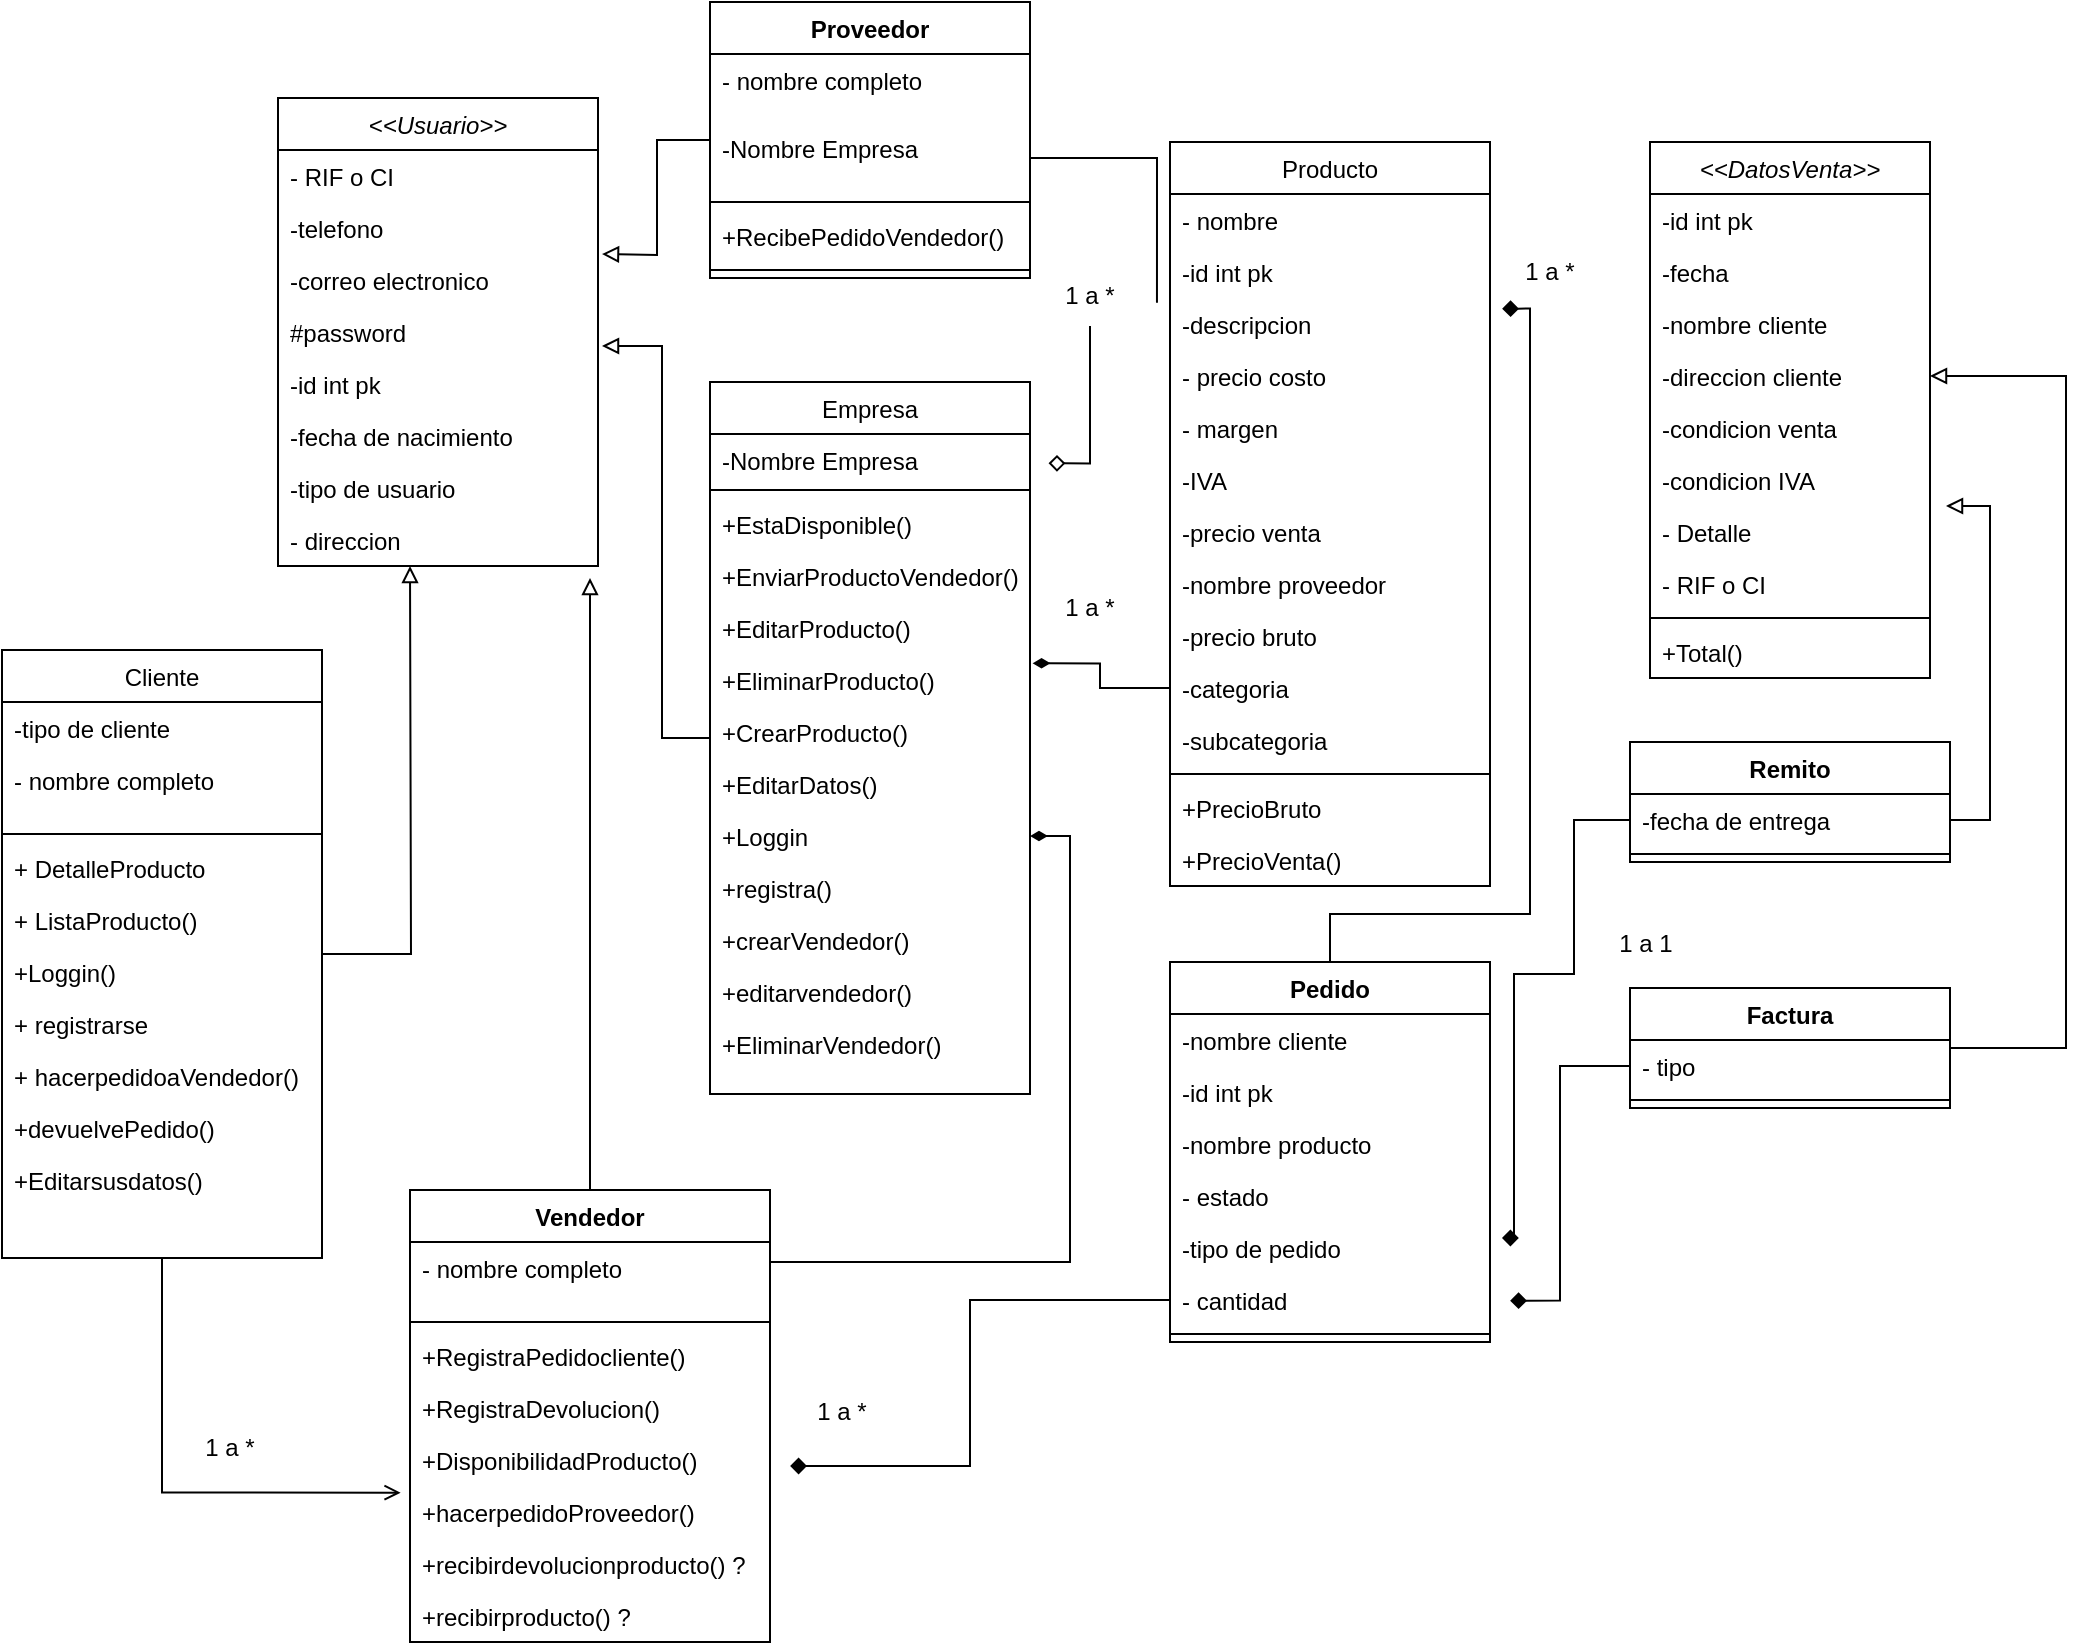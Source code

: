 <mxfile version="20.8.10" type="github">
  <diagram id="C5RBs43oDa-KdzZeNtuy" name="Page-1">
    <mxGraphModel dx="2000" dy="1804" grid="1" gridSize="6" guides="1" tooltips="1" connect="1" arrows="1" fold="1" page="1" pageScale="1" pageWidth="827" pageHeight="1169" math="0" shadow="0">
      <root>
        <mxCell id="WIyWlLk6GJQsqaUBKTNV-0" />
        <mxCell id="WIyWlLk6GJQsqaUBKTNV-1" parent="WIyWlLk6GJQsqaUBKTNV-0" />
        <mxCell id="zkfFHV4jXpPFQw0GAbJ--0" value="&lt;&lt;Usuario&gt;&gt;" style="swimlane;fontStyle=2;align=center;verticalAlign=top;childLayout=stackLayout;horizontal=1;startSize=26;horizontalStack=0;resizeParent=1;resizeLast=0;collapsible=1;marginBottom=0;rounded=0;shadow=0;strokeWidth=1;" parent="WIyWlLk6GJQsqaUBKTNV-1" vertex="1">
          <mxGeometry x="-96" y="-12" width="160" height="234" as="geometry">
            <mxRectangle x="230" y="140" width="160" height="26" as="alternateBounds" />
          </mxGeometry>
        </mxCell>
        <mxCell id="zkfFHV4jXpPFQw0GAbJ--3" value="- RIF o CI" style="text;align=left;verticalAlign=top;spacingLeft=4;spacingRight=4;overflow=hidden;rotatable=0;points=[[0,0.5],[1,0.5]];portConstraint=eastwest;rounded=0;shadow=0;html=0;" parent="zkfFHV4jXpPFQw0GAbJ--0" vertex="1">
          <mxGeometry y="26" width="160" height="26" as="geometry" />
        </mxCell>
        <mxCell id="35t8jOKGHlq2p2Y7R17S-23" value="-telefono" style="text;strokeColor=none;fillColor=none;align=left;verticalAlign=top;spacingLeft=4;spacingRight=4;overflow=hidden;rotatable=0;points=[[0,0.5],[1,0.5]];portConstraint=eastwest;" vertex="1" parent="zkfFHV4jXpPFQw0GAbJ--0">
          <mxGeometry y="52" width="160" height="26" as="geometry" />
        </mxCell>
        <mxCell id="35t8jOKGHlq2p2Y7R17S-24" value="-correo electronico" style="text;strokeColor=none;fillColor=none;align=left;verticalAlign=top;spacingLeft=4;spacingRight=4;overflow=hidden;rotatable=0;points=[[0,0.5],[1,0.5]];portConstraint=eastwest;" vertex="1" parent="zkfFHV4jXpPFQw0GAbJ--0">
          <mxGeometry y="78" width="160" height="26" as="geometry" />
        </mxCell>
        <mxCell id="35t8jOKGHlq2p2Y7R17S-26" value="#password" style="text;strokeColor=none;fillColor=none;align=left;verticalAlign=top;spacingLeft=4;spacingRight=4;overflow=hidden;rotatable=0;points=[[0,0.5],[1,0.5]];portConstraint=eastwest;" vertex="1" parent="zkfFHV4jXpPFQw0GAbJ--0">
          <mxGeometry y="104" width="160" height="26" as="geometry" />
        </mxCell>
        <mxCell id="35t8jOKGHlq2p2Y7R17S-106" value="-id int pk" style="text;strokeColor=none;fillColor=none;align=left;verticalAlign=top;spacingLeft=4;spacingRight=4;overflow=hidden;rotatable=0;points=[[0,0.5],[1,0.5]];portConstraint=eastwest;" vertex="1" parent="zkfFHV4jXpPFQw0GAbJ--0">
          <mxGeometry y="130" width="160" height="26" as="geometry" />
        </mxCell>
        <mxCell id="35t8jOKGHlq2p2Y7R17S-25" value="-fecha de nacimiento" style="text;strokeColor=none;fillColor=none;align=left;verticalAlign=top;spacingLeft=4;spacingRight=4;overflow=hidden;rotatable=0;points=[[0,0.5],[1,0.5]];portConstraint=eastwest;" vertex="1" parent="zkfFHV4jXpPFQw0GAbJ--0">
          <mxGeometry y="156" width="160" height="26" as="geometry" />
        </mxCell>
        <mxCell id="35t8jOKGHlq2p2Y7R17S-27" value="-tipo de usuario" style="text;strokeColor=none;fillColor=none;align=left;verticalAlign=top;spacingLeft=4;spacingRight=4;overflow=hidden;rotatable=0;points=[[0,0.5],[1,0.5]];portConstraint=eastwest;" vertex="1" parent="zkfFHV4jXpPFQw0GAbJ--0">
          <mxGeometry y="182" width="160" height="26" as="geometry" />
        </mxCell>
        <mxCell id="35t8jOKGHlq2p2Y7R17S-28" value="- direccion" style="text;strokeColor=none;fillColor=none;align=left;verticalAlign=top;spacingLeft=4;spacingRight=4;overflow=hidden;rotatable=0;points=[[0,0.5],[1,0.5]];portConstraint=eastwest;" vertex="1" parent="zkfFHV4jXpPFQw0GAbJ--0">
          <mxGeometry y="208" width="160" height="26" as="geometry" />
        </mxCell>
        <mxCell id="35t8jOKGHlq2p2Y7R17S-98" style="edgeStyle=orthogonalEdgeStyle;rounded=0;orthogonalLoop=1;jettySize=auto;html=1;endArrow=block;endFill=0;" edge="1" parent="WIyWlLk6GJQsqaUBKTNV-1" source="zkfFHV4jXpPFQw0GAbJ--6">
          <mxGeometry relative="1" as="geometry">
            <mxPoint x="-30" y="222" as="targetPoint" />
          </mxGeometry>
        </mxCell>
        <mxCell id="35t8jOKGHlq2p2Y7R17S-112" style="edgeStyle=orthogonalEdgeStyle;rounded=0;orthogonalLoop=1;jettySize=auto;html=1;entryX=-0.026;entryY=0.128;entryDx=0;entryDy=0;entryPerimeter=0;endArrow=open;endFill=0;" edge="1" parent="WIyWlLk6GJQsqaUBKTNV-1" source="zkfFHV4jXpPFQw0GAbJ--6" target="35t8jOKGHlq2p2Y7R17S-87">
          <mxGeometry relative="1" as="geometry" />
        </mxCell>
        <mxCell id="zkfFHV4jXpPFQw0GAbJ--6" value="Cliente" style="swimlane;fontStyle=0;align=center;verticalAlign=top;childLayout=stackLayout;horizontal=1;startSize=26;horizontalStack=0;resizeParent=1;resizeLast=0;collapsible=1;marginBottom=0;rounded=0;shadow=0;strokeWidth=1;" parent="WIyWlLk6GJQsqaUBKTNV-1" vertex="1">
          <mxGeometry x="-234" y="264" width="160" height="304" as="geometry">
            <mxRectangle x="130" y="380" width="160" height="26" as="alternateBounds" />
          </mxGeometry>
        </mxCell>
        <mxCell id="zkfFHV4jXpPFQw0GAbJ--8" value="-tipo de cliente" style="text;align=left;verticalAlign=top;spacingLeft=4;spacingRight=4;overflow=hidden;rotatable=0;points=[[0,0.5],[1,0.5]];portConstraint=eastwest;rounded=0;shadow=0;html=0;" parent="zkfFHV4jXpPFQw0GAbJ--6" vertex="1">
          <mxGeometry y="26" width="160" height="26" as="geometry" />
        </mxCell>
        <mxCell id="35t8jOKGHlq2p2Y7R17S-77" value="- nombre completo  " style="text;align=left;verticalAlign=top;spacingLeft=4;spacingRight=4;overflow=hidden;rotatable=0;points=[[0,0.5],[1,0.5]];portConstraint=eastwest;" vertex="1" parent="zkfFHV4jXpPFQw0GAbJ--6">
          <mxGeometry y="52" width="160" height="36" as="geometry" />
        </mxCell>
        <mxCell id="zkfFHV4jXpPFQw0GAbJ--9" value="" style="line;html=1;strokeWidth=1;align=left;verticalAlign=middle;spacingTop=-1;spacingLeft=3;spacingRight=3;rotatable=0;labelPosition=right;points=[];portConstraint=eastwest;" parent="zkfFHV4jXpPFQw0GAbJ--6" vertex="1">
          <mxGeometry y="88" width="160" height="8" as="geometry" />
        </mxCell>
        <mxCell id="35t8jOKGHlq2p2Y7R17S-59" value="+ DetalleProducto" style="text;strokeColor=none;fillColor=none;align=left;verticalAlign=top;spacingLeft=4;spacingRight=4;overflow=hidden;rotatable=0;points=[[0,0.5],[1,0.5]];portConstraint=eastwest;" vertex="1" parent="zkfFHV4jXpPFQw0GAbJ--6">
          <mxGeometry y="96" width="160" height="26" as="geometry" />
        </mxCell>
        <mxCell id="35t8jOKGHlq2p2Y7R17S-60" value="+ ListaProducto()" style="text;strokeColor=none;fillColor=none;align=left;verticalAlign=top;spacingLeft=4;spacingRight=4;overflow=hidden;rotatable=0;points=[[0,0.5],[1,0.5]];portConstraint=eastwest;" vertex="1" parent="zkfFHV4jXpPFQw0GAbJ--6">
          <mxGeometry y="122" width="160" height="26" as="geometry" />
        </mxCell>
        <mxCell id="35t8jOKGHlq2p2Y7R17S-61" value="+Loggin()" style="text;strokeColor=none;fillColor=none;align=left;verticalAlign=top;spacingLeft=4;spacingRight=4;overflow=hidden;rotatable=0;points=[[0,0.5],[1,0.5]];portConstraint=eastwest;" vertex="1" parent="zkfFHV4jXpPFQw0GAbJ--6">
          <mxGeometry y="148" width="160" height="26" as="geometry" />
        </mxCell>
        <mxCell id="35t8jOKGHlq2p2Y7R17S-62" value="+ registrarse" style="text;strokeColor=none;fillColor=none;align=left;verticalAlign=top;spacingLeft=4;spacingRight=4;overflow=hidden;rotatable=0;points=[[0,0.5],[1,0.5]];portConstraint=eastwest;" vertex="1" parent="zkfFHV4jXpPFQw0GAbJ--6">
          <mxGeometry y="174" width="160" height="26" as="geometry" />
        </mxCell>
        <mxCell id="35t8jOKGHlq2p2Y7R17S-64" value="+ hacerpedidoaVendedor()" style="text;strokeColor=none;fillColor=none;align=left;verticalAlign=top;spacingLeft=4;spacingRight=4;overflow=hidden;rotatable=0;points=[[0,0.5],[1,0.5]];portConstraint=eastwest;" vertex="1" parent="zkfFHV4jXpPFQw0GAbJ--6">
          <mxGeometry y="200" width="160" height="26" as="geometry" />
        </mxCell>
        <mxCell id="35t8jOKGHlq2p2Y7R17S-65" value="+devuelvePedido()" style="text;strokeColor=none;fillColor=none;align=left;verticalAlign=top;spacingLeft=4;spacingRight=4;overflow=hidden;rotatable=0;points=[[0,0.5],[1,0.5]];portConstraint=eastwest;" vertex="1" parent="zkfFHV4jXpPFQw0GAbJ--6">
          <mxGeometry y="226" width="160" height="26" as="geometry" />
        </mxCell>
        <mxCell id="35t8jOKGHlq2p2Y7R17S-63" value="+Editarsusdatos()" style="text;strokeColor=none;fillColor=none;align=left;verticalAlign=top;spacingLeft=4;spacingRight=4;overflow=hidden;rotatable=0;points=[[0,0.5],[1,0.5]];portConstraint=eastwest;" vertex="1" parent="zkfFHV4jXpPFQw0GAbJ--6">
          <mxGeometry y="252" width="160" height="26" as="geometry" />
        </mxCell>
        <mxCell id="35t8jOKGHlq2p2Y7R17S-95" style="edgeStyle=orthogonalEdgeStyle;rounded=0;orthogonalLoop=1;jettySize=auto;html=1;endArrow=block;endFill=0;" edge="1" parent="WIyWlLk6GJQsqaUBKTNV-1" source="zkfFHV4jXpPFQw0GAbJ--13">
          <mxGeometry relative="1" as="geometry">
            <mxPoint x="66" y="112" as="targetPoint" />
            <Array as="points">
              <mxPoint x="96" y="308" />
              <mxPoint x="96" y="112" />
            </Array>
          </mxGeometry>
        </mxCell>
        <mxCell id="zkfFHV4jXpPFQw0GAbJ--13" value="Empresa" style="swimlane;fontStyle=0;align=center;verticalAlign=top;childLayout=stackLayout;horizontal=1;startSize=26;horizontalStack=0;resizeParent=1;resizeLast=0;collapsible=1;marginBottom=0;rounded=0;shadow=0;strokeWidth=1;" parent="WIyWlLk6GJQsqaUBKTNV-1" vertex="1">
          <mxGeometry x="120" y="130" width="160" height="356" as="geometry">
            <mxRectangle x="340" y="380" width="170" height="26" as="alternateBounds" />
          </mxGeometry>
        </mxCell>
        <mxCell id="35t8jOKGHlq2p2Y7R17S-79" value="-Nombre Empresa" style="text;align=left;verticalAlign=top;spacingLeft=4;spacingRight=4;overflow=hidden;rotatable=0;points=[[0,0.5],[1,0.5]];portConstraint=eastwest;" vertex="1" parent="zkfFHV4jXpPFQw0GAbJ--13">
          <mxGeometry y="26" width="160" height="24" as="geometry" />
        </mxCell>
        <mxCell id="zkfFHV4jXpPFQw0GAbJ--15" value="" style="line;html=1;strokeWidth=1;align=left;verticalAlign=middle;spacingTop=-1;spacingLeft=3;spacingRight=3;rotatable=0;labelPosition=right;points=[];portConstraint=eastwest;" parent="zkfFHV4jXpPFQw0GAbJ--13" vertex="1">
          <mxGeometry y="50" width="160" height="8" as="geometry" />
        </mxCell>
        <mxCell id="35t8jOKGHlq2p2Y7R17S-66" value="+EstaDisponible()" style="text;strokeColor=none;fillColor=none;align=left;verticalAlign=top;spacingLeft=4;spacingRight=4;overflow=hidden;rotatable=0;points=[[0,0.5],[1,0.5]];portConstraint=eastwest;" vertex="1" parent="zkfFHV4jXpPFQw0GAbJ--13">
          <mxGeometry y="58" width="160" height="26" as="geometry" />
        </mxCell>
        <mxCell id="35t8jOKGHlq2p2Y7R17S-67" value="+EnviarProductoVendedor()" style="text;strokeColor=none;fillColor=none;align=left;verticalAlign=top;spacingLeft=4;spacingRight=4;overflow=hidden;rotatable=0;points=[[0,0.5],[1,0.5]];portConstraint=eastwest;" vertex="1" parent="zkfFHV4jXpPFQw0GAbJ--13">
          <mxGeometry y="84" width="160" height="26" as="geometry" />
        </mxCell>
        <mxCell id="35t8jOKGHlq2p2Y7R17S-69" value="+EditarProducto()" style="text;strokeColor=none;fillColor=none;align=left;verticalAlign=top;spacingLeft=4;spacingRight=4;overflow=hidden;rotatable=0;points=[[0,0.5],[1,0.5]];portConstraint=eastwest;" vertex="1" parent="zkfFHV4jXpPFQw0GAbJ--13">
          <mxGeometry y="110" width="160" height="26" as="geometry" />
        </mxCell>
        <mxCell id="35t8jOKGHlq2p2Y7R17S-68" value="+EliminarProducto()" style="text;strokeColor=none;fillColor=none;align=left;verticalAlign=top;spacingLeft=4;spacingRight=4;overflow=hidden;rotatable=0;points=[[0,0.5],[1,0.5]];portConstraint=eastwest;" vertex="1" parent="zkfFHV4jXpPFQw0GAbJ--13">
          <mxGeometry y="136" width="160" height="26" as="geometry" />
        </mxCell>
        <mxCell id="35t8jOKGHlq2p2Y7R17S-70" value="+CrearProducto()" style="text;strokeColor=none;fillColor=none;align=left;verticalAlign=top;spacingLeft=4;spacingRight=4;overflow=hidden;rotatable=0;points=[[0,0.5],[1,0.5]];portConstraint=eastwest;" vertex="1" parent="zkfFHV4jXpPFQw0GAbJ--13">
          <mxGeometry y="162" width="160" height="26" as="geometry" />
        </mxCell>
        <mxCell id="35t8jOKGHlq2p2Y7R17S-72" value="+EditarDatos()" style="text;strokeColor=none;fillColor=none;align=left;verticalAlign=top;spacingLeft=4;spacingRight=4;overflow=hidden;rotatable=0;points=[[0,0.5],[1,0.5]];portConstraint=eastwest;" vertex="1" parent="zkfFHV4jXpPFQw0GAbJ--13">
          <mxGeometry y="188" width="160" height="26" as="geometry" />
        </mxCell>
        <mxCell id="35t8jOKGHlq2p2Y7R17S-71" value="+Loggin" style="text;strokeColor=none;fillColor=none;align=left;verticalAlign=top;spacingLeft=4;spacingRight=4;overflow=hidden;rotatable=0;points=[[0,0.5],[1,0.5]];portConstraint=eastwest;" vertex="1" parent="zkfFHV4jXpPFQw0GAbJ--13">
          <mxGeometry y="214" width="160" height="26" as="geometry" />
        </mxCell>
        <mxCell id="35t8jOKGHlq2p2Y7R17S-76" value="+registra()" style="text;strokeColor=none;fillColor=none;align=left;verticalAlign=top;spacingLeft=4;spacingRight=4;overflow=hidden;rotatable=0;points=[[0,0.5],[1,0.5]];portConstraint=eastwest;" vertex="1" parent="zkfFHV4jXpPFQw0GAbJ--13">
          <mxGeometry y="240" width="160" height="26" as="geometry" />
        </mxCell>
        <mxCell id="35t8jOKGHlq2p2Y7R17S-73" value="+crearVendedor()" style="text;strokeColor=none;fillColor=none;align=left;verticalAlign=top;spacingLeft=4;spacingRight=4;overflow=hidden;rotatable=0;points=[[0,0.5],[1,0.5]];portConstraint=eastwest;" vertex="1" parent="zkfFHV4jXpPFQw0GAbJ--13">
          <mxGeometry y="266" width="160" height="26" as="geometry" />
        </mxCell>
        <mxCell id="35t8jOKGHlq2p2Y7R17S-75" value="+editarvendedor()" style="text;strokeColor=none;fillColor=none;align=left;verticalAlign=top;spacingLeft=4;spacingRight=4;overflow=hidden;rotatable=0;points=[[0,0.5],[1,0.5]];portConstraint=eastwest;" vertex="1" parent="zkfFHV4jXpPFQw0GAbJ--13">
          <mxGeometry y="292" width="160" height="26" as="geometry" />
        </mxCell>
        <mxCell id="35t8jOKGHlq2p2Y7R17S-74" value="+EliminarVendedor()" style="text;strokeColor=none;fillColor=none;align=left;verticalAlign=top;spacingLeft=4;spacingRight=4;overflow=hidden;rotatable=0;points=[[0,0.5],[1,0.5]];portConstraint=eastwest;" vertex="1" parent="zkfFHV4jXpPFQw0GAbJ--13">
          <mxGeometry y="318" width="160" height="26" as="geometry" />
        </mxCell>
        <mxCell id="zkfFHV4jXpPFQw0GAbJ--17" value="Producto" style="swimlane;fontStyle=0;align=center;verticalAlign=top;childLayout=stackLayout;horizontal=1;startSize=26;horizontalStack=0;resizeParent=1;resizeLast=0;collapsible=1;marginBottom=0;rounded=0;shadow=0;strokeWidth=1;" parent="WIyWlLk6GJQsqaUBKTNV-1" vertex="1">
          <mxGeometry x="350" y="10" width="160" height="372" as="geometry">
            <mxRectangle x="550" y="140" width="160" height="26" as="alternateBounds" />
          </mxGeometry>
        </mxCell>
        <mxCell id="zkfFHV4jXpPFQw0GAbJ--18" value="- nombre" style="text;align=left;verticalAlign=top;spacingLeft=4;spacingRight=4;overflow=hidden;rotatable=0;points=[[0,0.5],[1,0.5]];portConstraint=eastwest;" parent="zkfFHV4jXpPFQw0GAbJ--17" vertex="1">
          <mxGeometry y="26" width="160" height="26" as="geometry" />
        </mxCell>
        <mxCell id="35t8jOKGHlq2p2Y7R17S-110" value="-id int pk" style="text;strokeColor=none;fillColor=none;align=left;verticalAlign=top;spacingLeft=4;spacingRight=4;overflow=hidden;rotatable=0;points=[[0,0.5],[1,0.5]];portConstraint=eastwest;" vertex="1" parent="zkfFHV4jXpPFQw0GAbJ--17">
          <mxGeometry y="52" width="160" height="26" as="geometry" />
        </mxCell>
        <mxCell id="zkfFHV4jXpPFQw0GAbJ--19" value="-descripcion" style="text;align=left;verticalAlign=top;spacingLeft=4;spacingRight=4;overflow=hidden;rotatable=0;points=[[0,0.5],[1,0.5]];portConstraint=eastwest;rounded=0;shadow=0;html=0;" parent="zkfFHV4jXpPFQw0GAbJ--17" vertex="1">
          <mxGeometry y="78" width="160" height="26" as="geometry" />
        </mxCell>
        <mxCell id="zkfFHV4jXpPFQw0GAbJ--20" value="- precio costo" style="text;align=left;verticalAlign=top;spacingLeft=4;spacingRight=4;overflow=hidden;rotatable=0;points=[[0,0.5],[1,0.5]];portConstraint=eastwest;rounded=0;shadow=0;html=0;" parent="zkfFHV4jXpPFQw0GAbJ--17" vertex="1">
          <mxGeometry y="104" width="160" height="26" as="geometry" />
        </mxCell>
        <mxCell id="zkfFHV4jXpPFQw0GAbJ--21" value="- margen" style="text;align=left;verticalAlign=top;spacingLeft=4;spacingRight=4;overflow=hidden;rotatable=0;points=[[0,0.5],[1,0.5]];portConstraint=eastwest;rounded=0;shadow=0;html=0;" parent="zkfFHV4jXpPFQw0GAbJ--17" vertex="1">
          <mxGeometry y="130" width="160" height="26" as="geometry" />
        </mxCell>
        <mxCell id="zkfFHV4jXpPFQw0GAbJ--22" value="-IVA" style="text;align=left;verticalAlign=top;spacingLeft=4;spacingRight=4;overflow=hidden;rotatable=0;points=[[0,0.5],[1,0.5]];portConstraint=eastwest;rounded=0;shadow=0;html=0;" parent="zkfFHV4jXpPFQw0GAbJ--17" vertex="1">
          <mxGeometry y="156" width="160" height="26" as="geometry" />
        </mxCell>
        <mxCell id="35t8jOKGHlq2p2Y7R17S-52" value="-precio venta" style="text;strokeColor=none;fillColor=none;align=left;verticalAlign=top;spacingLeft=4;spacingRight=4;overflow=hidden;rotatable=0;points=[[0,0.5],[1,0.5]];portConstraint=eastwest;" vertex="1" parent="zkfFHV4jXpPFQw0GAbJ--17">
          <mxGeometry y="182" width="160" height="26" as="geometry" />
        </mxCell>
        <mxCell id="35t8jOKGHlq2p2Y7R17S-53" value="-nombre proveedor" style="text;strokeColor=none;fillColor=none;align=left;verticalAlign=top;spacingLeft=4;spacingRight=4;overflow=hidden;rotatable=0;points=[[0,0.5],[1,0.5]];portConstraint=eastwest;" vertex="1" parent="zkfFHV4jXpPFQw0GAbJ--17">
          <mxGeometry y="208" width="160" height="26" as="geometry" />
        </mxCell>
        <mxCell id="35t8jOKGHlq2p2Y7R17S-51" value="-precio bruto" style="text;strokeColor=none;fillColor=none;align=left;verticalAlign=top;spacingLeft=4;spacingRight=4;overflow=hidden;rotatable=0;points=[[0,0.5],[1,0.5]];portConstraint=eastwest;" vertex="1" parent="zkfFHV4jXpPFQw0GAbJ--17">
          <mxGeometry y="234" width="160" height="26" as="geometry" />
        </mxCell>
        <mxCell id="35t8jOKGHlq2p2Y7R17S-54" value="-categoria" style="text;strokeColor=none;fillColor=none;align=left;verticalAlign=top;spacingLeft=4;spacingRight=4;overflow=hidden;rotatable=0;points=[[0,0.5],[1,0.5]];portConstraint=eastwest;" vertex="1" parent="zkfFHV4jXpPFQw0GAbJ--17">
          <mxGeometry y="260" width="160" height="26" as="geometry" />
        </mxCell>
        <mxCell id="35t8jOKGHlq2p2Y7R17S-55" value="-subcategoria" style="text;strokeColor=none;fillColor=none;align=left;verticalAlign=top;spacingLeft=4;spacingRight=4;overflow=hidden;rotatable=0;points=[[0,0.5],[1,0.5]];portConstraint=eastwest;" vertex="1" parent="zkfFHV4jXpPFQw0GAbJ--17">
          <mxGeometry y="286" width="160" height="26" as="geometry" />
        </mxCell>
        <mxCell id="zkfFHV4jXpPFQw0GAbJ--23" value="" style="line;html=1;strokeWidth=1;align=left;verticalAlign=middle;spacingTop=-1;spacingLeft=3;spacingRight=3;rotatable=0;labelPosition=right;points=[];portConstraint=eastwest;" parent="zkfFHV4jXpPFQw0GAbJ--17" vertex="1">
          <mxGeometry y="312" width="160" height="8" as="geometry" />
        </mxCell>
        <mxCell id="zkfFHV4jXpPFQw0GAbJ--24" value="+PrecioBruto" style="text;align=left;verticalAlign=top;spacingLeft=4;spacingRight=4;overflow=hidden;rotatable=0;points=[[0,0.5],[1,0.5]];portConstraint=eastwest;" parent="zkfFHV4jXpPFQw0GAbJ--17" vertex="1">
          <mxGeometry y="320" width="160" height="26" as="geometry" />
        </mxCell>
        <mxCell id="35t8jOKGHlq2p2Y7R17S-58" value="+PrecioVenta()" style="text;strokeColor=none;fillColor=none;align=left;verticalAlign=top;spacingLeft=4;spacingRight=4;overflow=hidden;rotatable=0;points=[[0,0.5],[1,0.5]];portConstraint=eastwest;" vertex="1" parent="zkfFHV4jXpPFQw0GAbJ--17">
          <mxGeometry y="346" width="160" height="26" as="geometry" />
        </mxCell>
        <mxCell id="35t8jOKGHlq2p2Y7R17S-99" style="edgeStyle=orthogonalEdgeStyle;rounded=0;orthogonalLoop=1;jettySize=auto;html=1;endArrow=block;endFill=0;" edge="1" parent="WIyWlLk6GJQsqaUBKTNV-1" source="35t8jOKGHlq2p2Y7R17S-0">
          <mxGeometry relative="1" as="geometry">
            <mxPoint x="60" y="228" as="targetPoint" />
            <Array as="points">
              <mxPoint x="60" y="432" />
              <mxPoint x="60" y="432" />
            </Array>
          </mxGeometry>
        </mxCell>
        <mxCell id="35t8jOKGHlq2p2Y7R17S-111" style="edgeStyle=orthogonalEdgeStyle;rounded=0;orthogonalLoop=1;jettySize=auto;html=1;exitX=1;exitY=0;exitDx=0;exitDy=0;entryX=1;entryY=0.5;entryDx=0;entryDy=0;endArrow=diamondThin;endFill=1;" edge="1" parent="WIyWlLk6GJQsqaUBKTNV-1" source="35t8jOKGHlq2p2Y7R17S-0" target="35t8jOKGHlq2p2Y7R17S-71">
          <mxGeometry relative="1" as="geometry">
            <Array as="points">
              <mxPoint x="150" y="570" />
              <mxPoint x="300" y="570" />
              <mxPoint x="300" y="357" />
            </Array>
          </mxGeometry>
        </mxCell>
        <mxCell id="35t8jOKGHlq2p2Y7R17S-0" value="Vendedor" style="swimlane;fontStyle=1;align=center;verticalAlign=top;childLayout=stackLayout;horizontal=1;startSize=26;horizontalStack=0;resizeParent=1;resizeParentMax=0;resizeLast=0;collapsible=1;marginBottom=0;" vertex="1" parent="WIyWlLk6GJQsqaUBKTNV-1">
          <mxGeometry x="-30" y="534" width="180" height="226" as="geometry" />
        </mxCell>
        <mxCell id="35t8jOKGHlq2p2Y7R17S-80" value="- nombre completo  " style="text;align=left;verticalAlign=top;spacingLeft=4;spacingRight=4;overflow=hidden;rotatable=0;points=[[0,0.5],[1,0.5]];portConstraint=eastwest;" vertex="1" parent="35t8jOKGHlq2p2Y7R17S-0">
          <mxGeometry y="26" width="180" height="36" as="geometry" />
        </mxCell>
        <mxCell id="35t8jOKGHlq2p2Y7R17S-2" value="" style="line;strokeWidth=1;fillColor=none;align=left;verticalAlign=middle;spacingTop=-1;spacingLeft=3;spacingRight=3;rotatable=0;labelPosition=right;points=[];portConstraint=eastwest;strokeColor=inherit;" vertex="1" parent="35t8jOKGHlq2p2Y7R17S-0">
          <mxGeometry y="62" width="180" height="8" as="geometry" />
        </mxCell>
        <mxCell id="35t8jOKGHlq2p2Y7R17S-3" value="+RegistraPedidocliente()" style="text;strokeColor=none;fillColor=none;align=left;verticalAlign=top;spacingLeft=4;spacingRight=4;overflow=hidden;rotatable=0;points=[[0,0.5],[1,0.5]];portConstraint=eastwest;" vertex="1" parent="35t8jOKGHlq2p2Y7R17S-0">
          <mxGeometry y="70" width="180" height="26" as="geometry" />
        </mxCell>
        <mxCell id="35t8jOKGHlq2p2Y7R17S-85" value="+RegistraDevolucion()" style="text;strokeColor=none;fillColor=none;align=left;verticalAlign=top;spacingLeft=4;spacingRight=4;overflow=hidden;rotatable=0;points=[[0,0.5],[1,0.5]];portConstraint=eastwest;" vertex="1" parent="35t8jOKGHlq2p2Y7R17S-0">
          <mxGeometry y="96" width="180" height="26" as="geometry" />
        </mxCell>
        <mxCell id="35t8jOKGHlq2p2Y7R17S-86" value="+DisponibilidadProducto()" style="text;strokeColor=none;fillColor=none;align=left;verticalAlign=top;spacingLeft=4;spacingRight=4;overflow=hidden;rotatable=0;points=[[0,0.5],[1,0.5]];portConstraint=eastwest;" vertex="1" parent="35t8jOKGHlq2p2Y7R17S-0">
          <mxGeometry y="122" width="180" height="26" as="geometry" />
        </mxCell>
        <mxCell id="35t8jOKGHlq2p2Y7R17S-87" value="+hacerpedidoProveedor()" style="text;strokeColor=none;fillColor=none;align=left;verticalAlign=top;spacingLeft=4;spacingRight=4;overflow=hidden;rotatable=0;points=[[0,0.5],[1,0.5]];portConstraint=eastwest;" vertex="1" parent="35t8jOKGHlq2p2Y7R17S-0">
          <mxGeometry y="148" width="180" height="26" as="geometry" />
        </mxCell>
        <mxCell id="35t8jOKGHlq2p2Y7R17S-88" value="+recibirdevolucionproducto() ?" style="text;strokeColor=none;fillColor=none;align=left;verticalAlign=top;spacingLeft=4;spacingRight=4;overflow=hidden;rotatable=0;points=[[0,0.5],[1,0.5]];portConstraint=eastwest;" vertex="1" parent="35t8jOKGHlq2p2Y7R17S-0">
          <mxGeometry y="174" width="180" height="26" as="geometry" />
        </mxCell>
        <mxCell id="35t8jOKGHlq2p2Y7R17S-89" value="+recibirproducto() ?" style="text;strokeColor=none;fillColor=none;align=left;verticalAlign=top;spacingLeft=4;spacingRight=4;overflow=hidden;rotatable=0;points=[[0,0.5],[1,0.5]];portConstraint=eastwest;" vertex="1" parent="35t8jOKGHlq2p2Y7R17S-0">
          <mxGeometry y="200" width="180" height="26" as="geometry" />
        </mxCell>
        <mxCell id="35t8jOKGHlq2p2Y7R17S-101" style="edgeStyle=orthogonalEdgeStyle;rounded=0;orthogonalLoop=1;jettySize=auto;html=1;endArrow=block;endFill=0;entryX=1;entryY=0.5;entryDx=0;entryDy=0;" edge="1" parent="WIyWlLk6GJQsqaUBKTNV-1" source="35t8jOKGHlq2p2Y7R17S-11" target="35t8jOKGHlq2p2Y7R17S-45">
          <mxGeometry relative="1" as="geometry">
            <mxPoint x="786" y="114" as="targetPoint" />
            <Array as="points">
              <mxPoint x="798" y="463" />
              <mxPoint x="798" y="127" />
            </Array>
          </mxGeometry>
        </mxCell>
        <mxCell id="35t8jOKGHlq2p2Y7R17S-11" value="Factura" style="swimlane;fontStyle=1;align=center;verticalAlign=top;childLayout=stackLayout;horizontal=1;startSize=26;horizontalStack=0;resizeParent=1;resizeParentMax=0;resizeLast=0;collapsible=1;marginBottom=0;" vertex="1" parent="WIyWlLk6GJQsqaUBKTNV-1">
          <mxGeometry x="580" y="433" width="160" height="60" as="geometry" />
        </mxCell>
        <mxCell id="35t8jOKGHlq2p2Y7R17S-12" value="- tipo" style="text;strokeColor=none;fillColor=none;align=left;verticalAlign=top;spacingLeft=4;spacingRight=4;overflow=hidden;rotatable=0;points=[[0,0.5],[1,0.5]];portConstraint=eastwest;" vertex="1" parent="35t8jOKGHlq2p2Y7R17S-11">
          <mxGeometry y="26" width="160" height="26" as="geometry" />
        </mxCell>
        <mxCell id="35t8jOKGHlq2p2Y7R17S-13" value="" style="line;strokeWidth=1;fillColor=none;align=left;verticalAlign=middle;spacingTop=-1;spacingLeft=3;spacingRight=3;rotatable=0;labelPosition=right;points=[];portConstraint=eastwest;strokeColor=inherit;" vertex="1" parent="35t8jOKGHlq2p2Y7R17S-11">
          <mxGeometry y="52" width="160" height="8" as="geometry" />
        </mxCell>
        <mxCell id="35t8jOKGHlq2p2Y7R17S-97" style="edgeStyle=orthogonalEdgeStyle;rounded=0;orthogonalLoop=1;jettySize=auto;html=1;endArrow=block;endFill=0;" edge="1" parent="WIyWlLk6GJQsqaUBKTNV-1" source="35t8jOKGHlq2p2Y7R17S-15">
          <mxGeometry relative="1" as="geometry">
            <mxPoint x="66" y="66" as="targetPoint" />
          </mxGeometry>
        </mxCell>
        <mxCell id="35t8jOKGHlq2p2Y7R17S-15" value="Proveedor" style="swimlane;fontStyle=1;align=center;verticalAlign=top;childLayout=stackLayout;horizontal=1;startSize=26;horizontalStack=0;resizeParent=1;resizeParentMax=0;resizeLast=0;collapsible=1;marginBottom=0;" vertex="1" parent="WIyWlLk6GJQsqaUBKTNV-1">
          <mxGeometry x="120" y="-60" width="160" height="138" as="geometry" />
        </mxCell>
        <mxCell id="35t8jOKGHlq2p2Y7R17S-78" value="- nombre completo  " style="text;align=left;verticalAlign=top;spacingLeft=4;spacingRight=4;overflow=hidden;rotatable=0;points=[[0,0.5],[1,0.5]];portConstraint=eastwest;" vertex="1" parent="35t8jOKGHlq2p2Y7R17S-15">
          <mxGeometry y="26" width="160" height="34" as="geometry" />
        </mxCell>
        <mxCell id="35t8jOKGHlq2p2Y7R17S-81" value="-Nombre Empresa" style="text;align=left;verticalAlign=top;spacingLeft=4;spacingRight=4;overflow=hidden;rotatable=0;points=[[0,0.5],[1,0.5]];portConstraint=eastwest;" vertex="1" parent="35t8jOKGHlq2p2Y7R17S-15">
          <mxGeometry y="60" width="160" height="36" as="geometry" />
        </mxCell>
        <mxCell id="35t8jOKGHlq2p2Y7R17S-91" value="" style="line;strokeWidth=1;fillColor=none;align=left;verticalAlign=middle;spacingTop=-1;spacingLeft=3;spacingRight=3;rotatable=0;labelPosition=right;points=[];portConstraint=eastwest;strokeColor=inherit;" vertex="1" parent="35t8jOKGHlq2p2Y7R17S-15">
          <mxGeometry y="96" width="160" height="8" as="geometry" />
        </mxCell>
        <mxCell id="35t8jOKGHlq2p2Y7R17S-90" value="+RecibePedidoVendedor()" style="text;strokeColor=none;fillColor=none;align=left;verticalAlign=top;spacingLeft=4;spacingRight=4;overflow=hidden;rotatable=0;points=[[0,0.5],[1,0.5]];portConstraint=eastwest;" vertex="1" parent="35t8jOKGHlq2p2Y7R17S-15">
          <mxGeometry y="104" width="160" height="26" as="geometry" />
        </mxCell>
        <mxCell id="35t8jOKGHlq2p2Y7R17S-17" value="" style="line;strokeWidth=1;fillColor=none;align=left;verticalAlign=middle;spacingTop=-1;spacingLeft=3;spacingRight=3;rotatable=0;labelPosition=right;points=[];portConstraint=eastwest;strokeColor=inherit;" vertex="1" parent="35t8jOKGHlq2p2Y7R17S-15">
          <mxGeometry y="130" width="160" height="8" as="geometry" />
        </mxCell>
        <mxCell id="35t8jOKGHlq2p2Y7R17S-29" value="&lt;&lt;DatosVenta&gt;&gt;" style="swimlane;fontStyle=2;childLayout=stackLayout;horizontal=1;startSize=26;fillColor=none;horizontalStack=0;resizeParent=1;resizeParentMax=0;resizeLast=0;collapsible=1;marginBottom=0;" vertex="1" parent="WIyWlLk6GJQsqaUBKTNV-1">
          <mxGeometry x="590" y="10" width="140" height="268" as="geometry" />
        </mxCell>
        <mxCell id="35t8jOKGHlq2p2Y7R17S-108" value="-id int pk" style="text;strokeColor=none;fillColor=none;align=left;verticalAlign=top;spacingLeft=4;spacingRight=4;overflow=hidden;rotatable=0;points=[[0,0.5],[1,0.5]];portConstraint=eastwest;" vertex="1" parent="35t8jOKGHlq2p2Y7R17S-29">
          <mxGeometry y="26" width="140" height="26" as="geometry" />
        </mxCell>
        <mxCell id="35t8jOKGHlq2p2Y7R17S-31" value="-fecha" style="text;strokeColor=none;fillColor=none;align=left;verticalAlign=top;spacingLeft=4;spacingRight=4;overflow=hidden;rotatable=0;points=[[0,0.5],[1,0.5]];portConstraint=eastwest;" vertex="1" parent="35t8jOKGHlq2p2Y7R17S-29">
          <mxGeometry y="52" width="140" height="26" as="geometry" />
        </mxCell>
        <mxCell id="35t8jOKGHlq2p2Y7R17S-32" value="-nombre cliente" style="text;strokeColor=none;fillColor=none;align=left;verticalAlign=top;spacingLeft=4;spacingRight=4;overflow=hidden;rotatable=0;points=[[0,0.5],[1,0.5]];portConstraint=eastwest;" vertex="1" parent="35t8jOKGHlq2p2Y7R17S-29">
          <mxGeometry y="78" width="140" height="26" as="geometry" />
        </mxCell>
        <mxCell id="35t8jOKGHlq2p2Y7R17S-45" value="-direccion cliente" style="text;strokeColor=none;fillColor=none;align=left;verticalAlign=top;spacingLeft=4;spacingRight=4;overflow=hidden;rotatable=0;points=[[0,0.5],[1,0.5]];portConstraint=eastwest;" vertex="1" parent="35t8jOKGHlq2p2Y7R17S-29">
          <mxGeometry y="104" width="140" height="26" as="geometry" />
        </mxCell>
        <mxCell id="35t8jOKGHlq2p2Y7R17S-48" value="-condicion venta" style="text;strokeColor=none;fillColor=none;align=left;verticalAlign=top;spacingLeft=4;spacingRight=4;overflow=hidden;rotatable=0;points=[[0,0.5],[1,0.5]];portConstraint=eastwest;" vertex="1" parent="35t8jOKGHlq2p2Y7R17S-29">
          <mxGeometry y="130" width="140" height="26" as="geometry" />
        </mxCell>
        <mxCell id="35t8jOKGHlq2p2Y7R17S-46" value="-condicion IVA" style="text;strokeColor=none;fillColor=none;align=left;verticalAlign=top;spacingLeft=4;spacingRight=4;overflow=hidden;rotatable=0;points=[[0,0.5],[1,0.5]];portConstraint=eastwest;" vertex="1" parent="35t8jOKGHlq2p2Y7R17S-29">
          <mxGeometry y="156" width="140" height="26" as="geometry" />
        </mxCell>
        <mxCell id="35t8jOKGHlq2p2Y7R17S-49" value="- Detalle" style="text;strokeColor=none;fillColor=none;align=left;verticalAlign=top;spacingLeft=4;spacingRight=4;overflow=hidden;rotatable=0;points=[[0,0.5],[1,0.5]];portConstraint=eastwest;" vertex="1" parent="35t8jOKGHlq2p2Y7R17S-29">
          <mxGeometry y="182" width="140" height="26" as="geometry" />
        </mxCell>
        <mxCell id="35t8jOKGHlq2p2Y7R17S-44" value="- RIF o CI" style="text;strokeColor=none;fillColor=none;align=left;verticalAlign=top;spacingLeft=4;spacingRight=4;overflow=hidden;rotatable=0;points=[[0,0.5],[1,0.5]];portConstraint=eastwest;" vertex="1" parent="35t8jOKGHlq2p2Y7R17S-29">
          <mxGeometry y="208" width="140" height="26" as="geometry" />
        </mxCell>
        <mxCell id="35t8jOKGHlq2p2Y7R17S-100" value="" style="line;strokeWidth=1;fillColor=none;align=left;verticalAlign=middle;spacingTop=-1;spacingLeft=3;spacingRight=3;rotatable=0;labelPosition=right;points=[];portConstraint=eastwest;strokeColor=inherit;" vertex="1" parent="35t8jOKGHlq2p2Y7R17S-29">
          <mxGeometry y="234" width="140" height="8" as="geometry" />
        </mxCell>
        <mxCell id="35t8jOKGHlq2p2Y7R17S-36" value="+Total()" style="text;strokeColor=none;fillColor=none;align=left;verticalAlign=top;spacingLeft=4;spacingRight=4;overflow=hidden;rotatable=0;points=[[0,0.5],[1,0.5]];portConstraint=eastwest;" vertex="1" parent="35t8jOKGHlq2p2Y7R17S-29">
          <mxGeometry y="242" width="140" height="26" as="geometry" />
        </mxCell>
        <mxCell id="35t8jOKGHlq2p2Y7R17S-33" value="Remito" style="swimlane;fontStyle=1;align=center;verticalAlign=top;childLayout=stackLayout;horizontal=1;startSize=26;horizontalStack=0;resizeParent=1;resizeParentMax=0;resizeLast=0;collapsible=1;marginBottom=0;" vertex="1" parent="WIyWlLk6GJQsqaUBKTNV-1">
          <mxGeometry x="580" y="310" width="160" height="60" as="geometry" />
        </mxCell>
        <mxCell id="35t8jOKGHlq2p2Y7R17S-34" value="-fecha de entrega" style="text;strokeColor=none;fillColor=none;align=left;verticalAlign=top;spacingLeft=4;spacingRight=4;overflow=hidden;rotatable=0;points=[[0,0.5],[1,0.5]];portConstraint=eastwest;" vertex="1" parent="35t8jOKGHlq2p2Y7R17S-33">
          <mxGeometry y="26" width="160" height="26" as="geometry" />
        </mxCell>
        <mxCell id="35t8jOKGHlq2p2Y7R17S-35" value="" style="line;strokeWidth=1;fillColor=none;align=left;verticalAlign=middle;spacingTop=-1;spacingLeft=3;spacingRight=3;rotatable=0;labelPosition=right;points=[];portConstraint=eastwest;strokeColor=inherit;" vertex="1" parent="35t8jOKGHlq2p2Y7R17S-33">
          <mxGeometry y="52" width="160" height="8" as="geometry" />
        </mxCell>
        <mxCell id="35t8jOKGHlq2p2Y7R17S-117" style="edgeStyle=orthogonalEdgeStyle;rounded=0;orthogonalLoop=1;jettySize=auto;html=1;entryX=1.038;entryY=0.205;entryDx=0;entryDy=0;entryPerimeter=0;endArrow=diamond;endFill=1;" edge="1" parent="WIyWlLk6GJQsqaUBKTNV-1" source="35t8jOKGHlq2p2Y7R17S-37" target="zkfFHV4jXpPFQw0GAbJ--19">
          <mxGeometry relative="1" as="geometry">
            <Array as="points">
              <mxPoint x="430" y="396" />
              <mxPoint x="530" y="396" />
              <mxPoint x="530" y="93" />
            </Array>
          </mxGeometry>
        </mxCell>
        <mxCell id="35t8jOKGHlq2p2Y7R17S-37" value="Pedido" style="swimlane;fontStyle=1;align=center;verticalAlign=top;childLayout=stackLayout;horizontal=1;startSize=26;horizontalStack=0;resizeParent=1;resizeParentMax=0;resizeLast=0;collapsible=1;marginBottom=0;" vertex="1" parent="WIyWlLk6GJQsqaUBKTNV-1">
          <mxGeometry x="350" y="420" width="160" height="190" as="geometry" />
        </mxCell>
        <mxCell id="35t8jOKGHlq2p2Y7R17S-38" value="-nombre cliente" style="text;strokeColor=none;fillColor=none;align=left;verticalAlign=top;spacingLeft=4;spacingRight=4;overflow=hidden;rotatable=0;points=[[0,0.5],[1,0.5]];portConstraint=eastwest;" vertex="1" parent="35t8jOKGHlq2p2Y7R17S-37">
          <mxGeometry y="26" width="160" height="26" as="geometry" />
        </mxCell>
        <mxCell id="35t8jOKGHlq2p2Y7R17S-107" value="-id int pk" style="text;strokeColor=none;fillColor=none;align=left;verticalAlign=top;spacingLeft=4;spacingRight=4;overflow=hidden;rotatable=0;points=[[0,0.5],[1,0.5]];portConstraint=eastwest;" vertex="1" parent="35t8jOKGHlq2p2Y7R17S-37">
          <mxGeometry y="52" width="160" height="26" as="geometry" />
        </mxCell>
        <mxCell id="35t8jOKGHlq2p2Y7R17S-41" value="-nombre producto" style="text;strokeColor=none;fillColor=none;align=left;verticalAlign=top;spacingLeft=4;spacingRight=4;overflow=hidden;rotatable=0;points=[[0,0.5],[1,0.5]];portConstraint=eastwest;" vertex="1" parent="35t8jOKGHlq2p2Y7R17S-37">
          <mxGeometry y="78" width="160" height="26" as="geometry" />
        </mxCell>
        <mxCell id="35t8jOKGHlq2p2Y7R17S-43" value="- estado" style="text;strokeColor=none;fillColor=none;align=left;verticalAlign=top;spacingLeft=4;spacingRight=4;overflow=hidden;rotatable=0;points=[[0,0.5],[1,0.5]];portConstraint=eastwest;" vertex="1" parent="35t8jOKGHlq2p2Y7R17S-37">
          <mxGeometry y="104" width="160" height="26" as="geometry" />
        </mxCell>
        <mxCell id="35t8jOKGHlq2p2Y7R17S-92" value="-tipo de pedido" style="text;strokeColor=none;fillColor=none;align=left;verticalAlign=top;spacingLeft=4;spacingRight=4;overflow=hidden;rotatable=0;points=[[0,0.5],[1,0.5]];portConstraint=eastwest;" vertex="1" parent="35t8jOKGHlq2p2Y7R17S-37">
          <mxGeometry y="130" width="160" height="26" as="geometry" />
        </mxCell>
        <mxCell id="35t8jOKGHlq2p2Y7R17S-42" value="- cantidad" style="text;strokeColor=none;fillColor=none;align=left;verticalAlign=top;spacingLeft=4;spacingRight=4;overflow=hidden;rotatable=0;points=[[0,0.5],[1,0.5]];portConstraint=eastwest;" vertex="1" parent="35t8jOKGHlq2p2Y7R17S-37">
          <mxGeometry y="156" width="160" height="26" as="geometry" />
        </mxCell>
        <mxCell id="35t8jOKGHlq2p2Y7R17S-39" value="" style="line;strokeWidth=1;fillColor=none;align=left;verticalAlign=middle;spacingTop=-1;spacingLeft=3;spacingRight=3;rotatable=0;labelPosition=right;points=[];portConstraint=eastwest;strokeColor=inherit;" vertex="1" parent="35t8jOKGHlq2p2Y7R17S-37">
          <mxGeometry y="182" width="160" height="8" as="geometry" />
        </mxCell>
        <mxCell id="35t8jOKGHlq2p2Y7R17S-102" style="edgeStyle=orthogonalEdgeStyle;rounded=0;orthogonalLoop=1;jettySize=auto;html=1;endArrow=block;endFill=0;" edge="1" parent="WIyWlLk6GJQsqaUBKTNV-1" source="35t8jOKGHlq2p2Y7R17S-34">
          <mxGeometry relative="1" as="geometry">
            <mxPoint x="738" y="192" as="targetPoint" />
            <Array as="points">
              <mxPoint x="760" y="349" />
              <mxPoint x="760" y="192" />
            </Array>
          </mxGeometry>
        </mxCell>
        <mxCell id="35t8jOKGHlq2p2Y7R17S-103" style="edgeStyle=orthogonalEdgeStyle;rounded=0;orthogonalLoop=1;jettySize=auto;html=1;entryX=1.008;entryY=0.179;entryDx=0;entryDy=0;entryPerimeter=0;endArrow=diamondThin;endFill=1;" edge="1" parent="WIyWlLk6GJQsqaUBKTNV-1" source="35t8jOKGHlq2p2Y7R17S-54" target="35t8jOKGHlq2p2Y7R17S-68">
          <mxGeometry relative="1" as="geometry" />
        </mxCell>
        <mxCell id="35t8jOKGHlq2p2Y7R17S-113" style="edgeStyle=orthogonalEdgeStyle;rounded=0;orthogonalLoop=1;jettySize=auto;html=1;entryX=1.058;entryY=0.611;entryDx=0;entryDy=0;entryPerimeter=0;endArrow=diamond;endFill=0;startArrow=none;" edge="1" parent="WIyWlLk6GJQsqaUBKTNV-1" source="35t8jOKGHlq2p2Y7R17S-126" target="35t8jOKGHlq2p2Y7R17S-79">
          <mxGeometry relative="1" as="geometry" />
        </mxCell>
        <mxCell id="35t8jOKGHlq2p2Y7R17S-114" style="edgeStyle=orthogonalEdgeStyle;rounded=0;orthogonalLoop=1;jettySize=auto;html=1;entryX=1.056;entryY=-0.385;entryDx=0;entryDy=0;entryPerimeter=0;endArrow=diamond;endFill=1;" edge="1" parent="WIyWlLk6GJQsqaUBKTNV-1" source="35t8jOKGHlq2p2Y7R17S-42" target="35t8jOKGHlq2p2Y7R17S-87">
          <mxGeometry relative="1" as="geometry" />
        </mxCell>
        <mxCell id="35t8jOKGHlq2p2Y7R17S-115" style="edgeStyle=orthogonalEdgeStyle;rounded=0;orthogonalLoop=1;jettySize=auto;html=1;endArrow=diamond;endFill=1;" edge="1" parent="WIyWlLk6GJQsqaUBKTNV-1" source="35t8jOKGHlq2p2Y7R17S-34">
          <mxGeometry relative="1" as="geometry">
            <mxPoint x="516" y="558" as="targetPoint" />
            <Array as="points">
              <mxPoint x="552" y="349" />
              <mxPoint x="552" y="426" />
              <mxPoint x="522" y="426" />
            </Array>
          </mxGeometry>
        </mxCell>
        <mxCell id="35t8jOKGHlq2p2Y7R17S-116" style="edgeStyle=orthogonalEdgeStyle;rounded=0;orthogonalLoop=1;jettySize=auto;html=1;entryX=1.063;entryY=0.513;entryDx=0;entryDy=0;entryPerimeter=0;endArrow=diamond;endFill=1;" edge="1" parent="WIyWlLk6GJQsqaUBKTNV-1" source="35t8jOKGHlq2p2Y7R17S-12" target="35t8jOKGHlq2p2Y7R17S-42">
          <mxGeometry relative="1" as="geometry" />
        </mxCell>
        <mxCell id="35t8jOKGHlq2p2Y7R17S-118" value="1 a *" style="text;html=1;strokeColor=none;fillColor=none;align=center;verticalAlign=middle;whiteSpace=wrap;rounded=0;" vertex="1" parent="WIyWlLk6GJQsqaUBKTNV-1">
          <mxGeometry x="-150" y="648" width="60" height="30" as="geometry" />
        </mxCell>
        <mxCell id="35t8jOKGHlq2p2Y7R17S-119" value="1 a *" style="text;html=1;strokeColor=none;fillColor=none;align=center;verticalAlign=middle;whiteSpace=wrap;rounded=0;" vertex="1" parent="WIyWlLk6GJQsqaUBKTNV-1">
          <mxGeometry x="156" y="630" width="60" height="30" as="geometry" />
        </mxCell>
        <mxCell id="35t8jOKGHlq2p2Y7R17S-122" value="1 a 1" style="text;html=1;strokeColor=none;fillColor=none;align=center;verticalAlign=middle;whiteSpace=wrap;rounded=0;" vertex="1" parent="WIyWlLk6GJQsqaUBKTNV-1">
          <mxGeometry x="558" y="396" width="60" height="30" as="geometry" />
        </mxCell>
        <mxCell id="35t8jOKGHlq2p2Y7R17S-123" value="1 a *" style="text;html=1;strokeColor=none;fillColor=none;align=center;verticalAlign=middle;whiteSpace=wrap;rounded=0;" vertex="1" parent="WIyWlLk6GJQsqaUBKTNV-1">
          <mxGeometry x="510" y="60" width="60" height="30" as="geometry" />
        </mxCell>
        <mxCell id="35t8jOKGHlq2p2Y7R17S-124" value="1 a *" style="text;html=1;strokeColor=none;fillColor=none;align=center;verticalAlign=middle;whiteSpace=wrap;rounded=0;" vertex="1" parent="WIyWlLk6GJQsqaUBKTNV-1">
          <mxGeometry x="280" y="228" width="60" height="30" as="geometry" />
        </mxCell>
        <mxCell id="35t8jOKGHlq2p2Y7R17S-127" value="" style="edgeStyle=orthogonalEdgeStyle;rounded=0;orthogonalLoop=1;jettySize=auto;html=1;entryX=1.058;entryY=0.611;entryDx=0;entryDy=0;entryPerimeter=0;endArrow=none;endFill=0;" edge="1" parent="WIyWlLk6GJQsqaUBKTNV-1" source="35t8jOKGHlq2p2Y7R17S-81" target="35t8jOKGHlq2p2Y7R17S-126">
          <mxGeometry relative="1" as="geometry">
            <mxPoint x="120" y="18" as="sourcePoint" />
            <mxPoint x="289.28" y="170.664" as="targetPoint" />
          </mxGeometry>
        </mxCell>
        <mxCell id="35t8jOKGHlq2p2Y7R17S-126" value="1 a *" style="text;html=1;strokeColor=none;fillColor=none;align=center;verticalAlign=middle;whiteSpace=wrap;rounded=0;" vertex="1" parent="WIyWlLk6GJQsqaUBKTNV-1">
          <mxGeometry x="280" y="72" width="60" height="30" as="geometry" />
        </mxCell>
      </root>
    </mxGraphModel>
  </diagram>
</mxfile>
